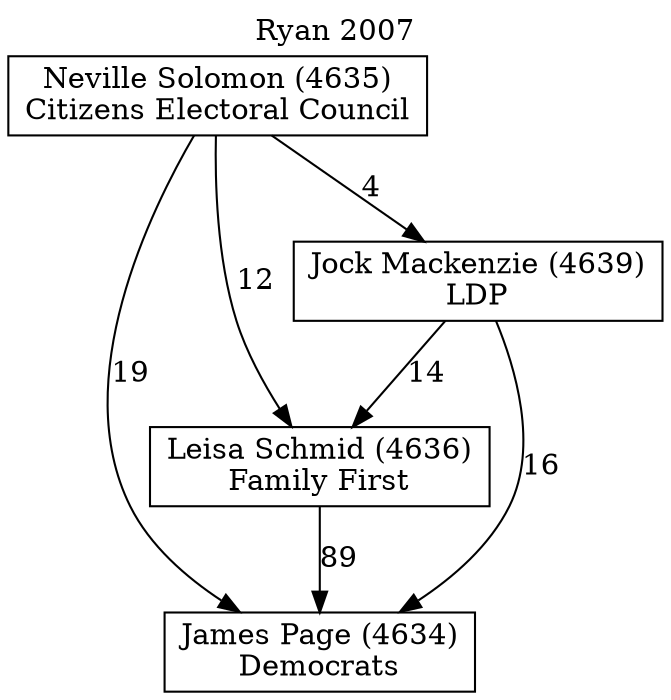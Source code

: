 // House preference flow
digraph "James Page (4634)_Ryan_2007" {
	graph [label="Ryan 2007" labelloc=t mclimit=10]
	node [shape=box]
	"James Page (4634)" [label="James Page (4634)
Democrats"]
	"Leisa Schmid (4636)" [label="Leisa Schmid (4636)
Family First"]
	"Jock Mackenzie (4639)" [label="Jock Mackenzie (4639)
LDP"]
	"Neville Solomon (4635)" [label="Neville Solomon (4635)
Citizens Electoral Council"]
	"Leisa Schmid (4636)" -> "James Page (4634)" [label=89]
	"Jock Mackenzie (4639)" -> "Leisa Schmid (4636)" [label=14]
	"Neville Solomon (4635)" -> "Jock Mackenzie (4639)" [label=4]
	"Jock Mackenzie (4639)" -> "James Page (4634)" [label=16]
	"Neville Solomon (4635)" -> "James Page (4634)" [label=19]
	"Neville Solomon (4635)" -> "Leisa Schmid (4636)" [label=12]
}
